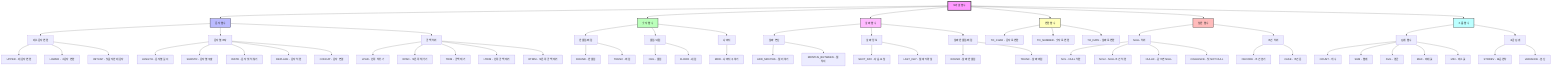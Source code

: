 graph TB
    A[오라클 함수] --> B[문자 함수]
    A --> C[숫자 함수]
    A --> D[날짜 함수]
    A --> E[변환 함수]
    A --> F[일반 함수]
    A --> G[그룹 함수]
    
    B --> B1[대소문자 변환]
    B1 --> B11[UPPER - 대문자 변환]
    B1 --> B12[LOWER - 소문자 변환]
    B1 --> B13[INITCAP - 첫글자만 대문자]
    
    B --> B2[문자열 조작]
    B2 --> B21[LENGTH - 문자열 길이]
    B2 --> B22[SUBSTR - 문자열 추출]
    B2 --> B23[INSTR - 문자 위치 찾기]
    B2 --> B24[REPLACE - 문자 치환]
    B2 --> B25[CONCAT - 문자 연결]
    
    B --> B3[공백 처리]
    B3 --> B31[LPAD - 왼쪽 채우기]
    B3 --> B32[RPAD - 오른쪽 채우기]
    B3 --> B33[TRIM - 공백 제거]
    B3 --> B34[LTRIM - 왼쪽 공백 제거]
    B3 --> B35[RTRIM - 오른쪽 공백 제거]
    
    C --> C1[반올림/버림]
    C1 --> C11[ROUND - 반올림]
    C1 --> C12[TRUNC - 버림]
    
    C --> C2[올림/내림]
    C2 --> C21[CEIL - 올림]
    C2 --> C22[FLOOR - 내림]
    
    C --> C3[나머지]
    C3 --> C31[MOD - 나머지 구하기]
    
    D --> D1[날짜 연산]
    D1 --> D11[ADD_MONTHS - 월 더하기]
    D1 --> D12[MONTHS_BETWEEN - 월 차이]
    
    D --> D2[날짜 정보]
    D2 --> D21[NEXT_DAY - 다음 요일]
    D2 --> D22[LAST_DAY - 월 마지막날]
    
    D --> D3[날짜 반올림/버림]
    D3 --> D31[ROUND - 날짜 반올림]
    D3 --> D32[TRUNC - 날짜 버림]
    
    E --> E1[TO_CHAR - 문자로 변환]
    E --> E2[TO_NUMBER - 숫자로 변환]
    E --> E3[TO_DATE - 날짜로 변환]
    
    F --> F1[NULL 처리]
    F1 --> F11[NVL - NULL 치환]
    F1 --> F12[NVL2 - NULL 조건 치환]
    F1 --> F13[NULLIF - 같으면 NULL]
    F1 --> F14[COALESCE - 첫 NOT NULL]
    
    F --> F2[조건 처리]
    F2 --> F21[DECODE - 조건 분기]
    F2 --> F22[CASE - 조건문]
    
    G --> G1[집계 함수]
    G1 --> G11[COUNT - 개수]
    G1 --> G12[SUM - 합계]
    G1 --> G13[AVG - 평균]
    G1 --> G14[MAX - 최대값]
    G1 --> G15[MIN - 최소값]
    
    G --> G2[고급 집계]
    G2 --> G21[STDDEV - 표준편차]
    G2 --> G22[VARIANCE - 분산]
    
    style A fill:#f9f,stroke:#333,stroke-width:4px
    style B fill:#bbf,stroke:#333,stroke-width:2px
    style C fill:#bfb,stroke:#333,stroke-width:2px
    style D fill:#fbf,stroke:#333,stroke-width:2px
    style E fill:#ffb,stroke:#333,stroke-width:2px
    style F fill:#fbb,stroke:#333,stroke-width:2px
    style G fill:#bff,stroke:#333,stroke-width:2px